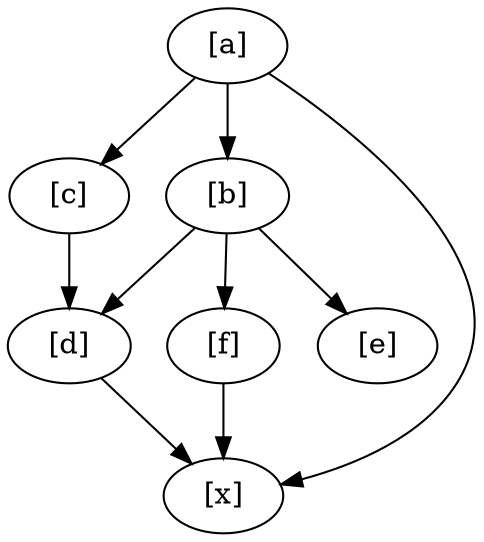 digraph G { concentrate=true;





" [a] " -> { " [b] " " [c] " }

" [a] " -> { " [b] " " [x] " }

" [a] " -> { " [c] " " [x] " }

" [b] " -> { " [d] " " [f] " }

" [b] " -> { " [d] " " [e] " }

" [b] " -> { " [f] " " [e] " }


" [a] " -> " [b] " ;



" [a] " -> " [b] " ;



" [a] " -> " [b] " ;



" [a] " -> " [c] " ;



" [a] " -> " [c] " ;



" [b] " -> " [d] " ;



" [b] " -> " [d] " ;



" [b] " -> " [d] " ;



" [b] " -> " [f] " ;



" [b] " -> " [f] " ;



" [b] " -> " [e] " ;



" [c] " -> " [d] " ;



" [d] " -> " [x] " ;



" [f] " -> " [x] " ;



" [a] " -> " [x] " ;



}